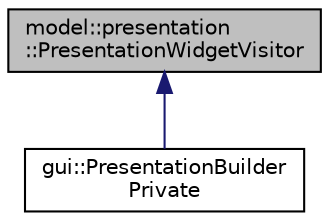digraph "model::presentation::PresentationWidgetVisitor"
{
 // LATEX_PDF_SIZE
  edge [fontname="Helvetica",fontsize="10",labelfontname="Helvetica",labelfontsize="10"];
  node [fontname="Helvetica",fontsize="10",shape=record];
  Node1 [label="model::presentation\l::PresentationWidgetVisitor",height=0.2,width=0.4,color="black", fillcolor="grey75", style="filled", fontcolor="black",tooltip="The PresentationWidgetVisitor class."];
  Node1 -> Node2 [dir="back",color="midnightblue",fontsize="10",style="solid",fontname="Helvetica"];
  Node2 [label="gui::PresentationBuilder\lPrivate",height=0.2,width=0.4,color="black", fillcolor="white", style="filled",URL="$classgui_1_1_presentation_builder_private.html",tooltip=" "];
}
